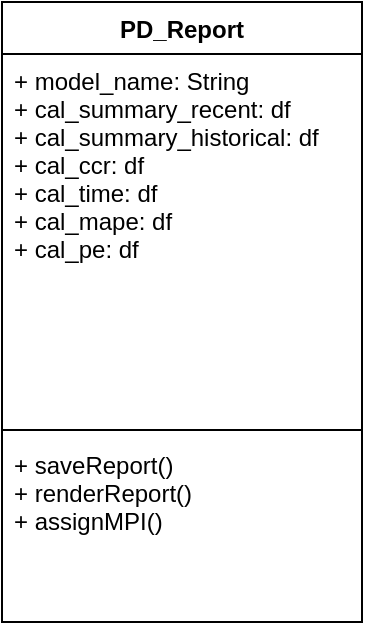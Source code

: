 <mxfile version="10.5.9" type="github"><diagram id="IQJLSEHGKZtAqVa7yedT" name="Page-1"><mxGraphModel dx="853" dy="625" grid="1" gridSize="10" guides="1" tooltips="1" connect="1" arrows="1" fold="1" page="1" pageScale="1" pageWidth="827" pageHeight="1169" math="0" shadow="0"><root><mxCell id="0"/><mxCell id="1" parent="0"/><mxCell id="5lhMgqwzkLEZ58j-1rdd-1" value="PD_Report" style="swimlane;fontStyle=1;align=center;verticalAlign=top;childLayout=stackLayout;horizontal=1;startSize=26;horizontalStack=0;resizeParent=1;resizeParentMax=0;resizeLast=0;collapsible=1;marginBottom=0;" vertex="1" parent="1"><mxGeometry x="230" y="160" width="180" height="310" as="geometry"/></mxCell><mxCell id="5lhMgqwzkLEZ58j-1rdd-2" value="+ model_name: String&#10;+ cal_summary_recent: df&#10;+ cal_summary_historical: df&#10;+ cal_ccr: df&#10;+ cal_time: df&#10;+ cal_mape: df&#10;+ cal_pe: df&#10;&#10;&#10;" style="text;strokeColor=none;fillColor=none;align=left;verticalAlign=top;spacingLeft=4;spacingRight=4;overflow=hidden;rotatable=0;points=[[0,0.5],[1,0.5]];portConstraint=eastwest;" vertex="1" parent="5lhMgqwzkLEZ58j-1rdd-1"><mxGeometry y="26" width="180" height="184" as="geometry"/></mxCell><mxCell id="5lhMgqwzkLEZ58j-1rdd-3" value="" style="line;strokeWidth=1;fillColor=none;align=left;verticalAlign=middle;spacingTop=-1;spacingLeft=3;spacingRight=3;rotatable=0;labelPosition=right;points=[];portConstraint=eastwest;" vertex="1" parent="5lhMgqwzkLEZ58j-1rdd-1"><mxGeometry y="210" width="180" height="8" as="geometry"/></mxCell><mxCell id="5lhMgqwzkLEZ58j-1rdd-4" value="+ saveReport()&#10;+ renderReport()&#10;+ assignMPI()&#10;" style="text;strokeColor=none;fillColor=none;align=left;verticalAlign=top;spacingLeft=4;spacingRight=4;overflow=hidden;rotatable=0;points=[[0,0.5],[1,0.5]];portConstraint=eastwest;" vertex="1" parent="5lhMgqwzkLEZ58j-1rdd-1"><mxGeometry y="218" width="180" height="92" as="geometry"/></mxCell></root></mxGraphModel></diagram></mxfile>